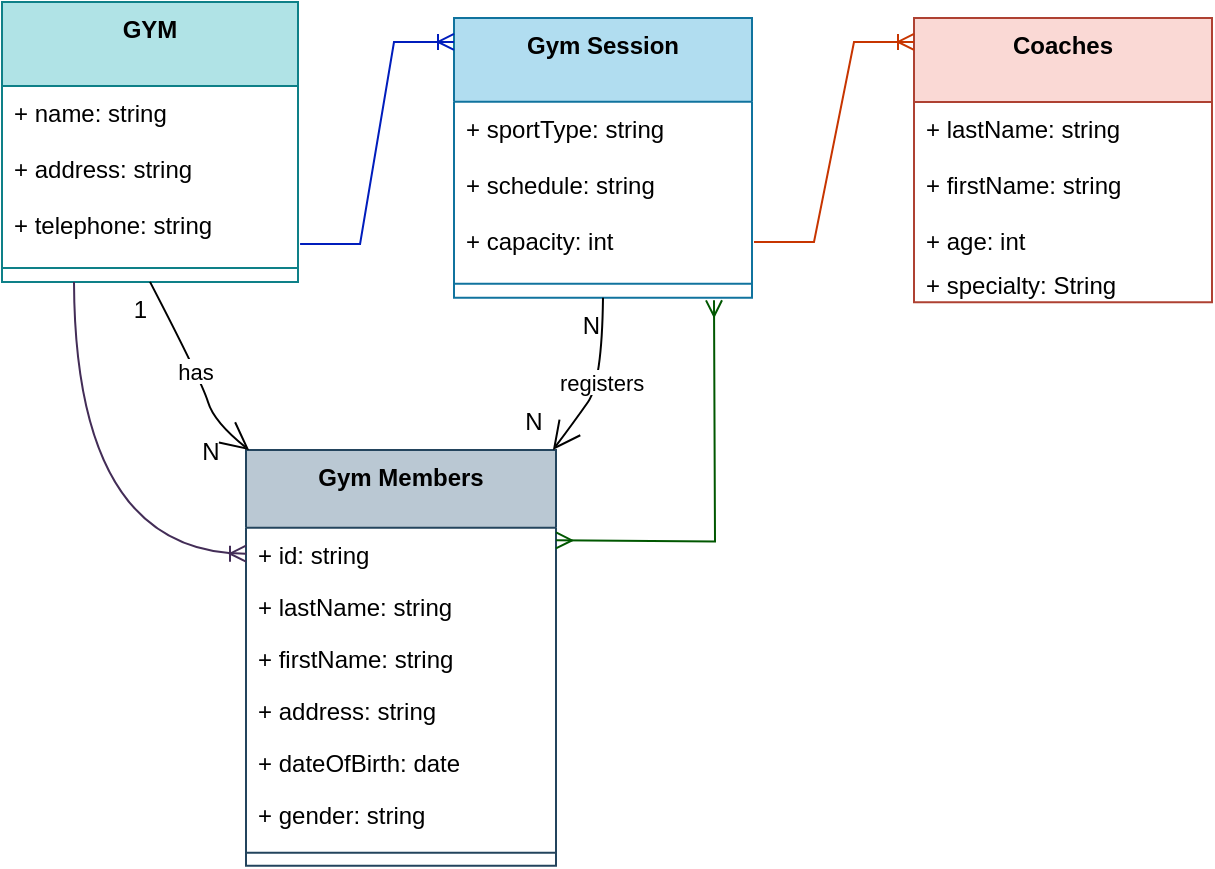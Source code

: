 <mxfile version="24.8.2">
  <diagram name="Page-1" id="i0VhLhqh5kqHaNheRrzI">
    <mxGraphModel dx="1900" dy="519" grid="1" gridSize="10" guides="1" tooltips="1" connect="1" arrows="1" fold="1" page="1" pageScale="1" pageWidth="850" pageHeight="1100" math="0" shadow="0">
      <root>
        <mxCell id="0" />
        <mxCell id="1" parent="0" />
        <mxCell id="2" value="GYM" style="swimlane;fontStyle=1;align=center;verticalAlign=top;childLayout=stackLayout;horizontal=1;startSize=41.95;horizontalStack=0;resizeParent=1;resizeParentMax=0;resizeLast=0;collapsible=0;marginBottom=0;fillColor=#b0e3e6;strokeColor=#0e8088;" parent="1" vertex="1">
          <mxGeometry x="-16" width="148" height="139.95" as="geometry" />
        </mxCell>
        <mxCell id="3" value="+ name: string" style="text;strokeColor=none;fillColor=none;align=left;verticalAlign=top;spacingLeft=4;spacingRight=4;overflow=hidden;rotatable=0;points=[[0,0.5],[1,0.5]];portConstraint=eastwest;" parent="2" vertex="1">
          <mxGeometry y="41.95" width="148" height="28" as="geometry" />
        </mxCell>
        <mxCell id="4" value="+ address: string" style="text;strokeColor=none;fillColor=none;align=left;verticalAlign=top;spacingLeft=4;spacingRight=4;overflow=hidden;rotatable=0;points=[[0,0.5],[1,0.5]];portConstraint=eastwest;" parent="2" vertex="1">
          <mxGeometry y="69.95" width="148" height="28" as="geometry" />
        </mxCell>
        <mxCell id="5" value="+ telephone: string" style="text;strokeColor=none;fillColor=none;align=left;verticalAlign=top;spacingLeft=4;spacingRight=4;overflow=hidden;rotatable=0;points=[[0,0.5],[1,0.5]];portConstraint=eastwest;" parent="2" vertex="1">
          <mxGeometry y="97.95" width="148" height="28" as="geometry" />
        </mxCell>
        <mxCell id="6" style="line;strokeWidth=1;fillColor=none;align=left;verticalAlign=middle;spacingTop=-1;spacingLeft=3;spacingRight=3;rotatable=0;labelPosition=right;points=[];portConstraint=eastwest;strokeColor=inherit;" parent="2" vertex="1">
          <mxGeometry y="125.95" width="148" height="14" as="geometry" />
        </mxCell>
        <mxCell id="7" value="Gym Members" style="swimlane;fontStyle=1;align=center;verticalAlign=top;childLayout=stackLayout;horizontal=1;startSize=38.85;horizontalStack=0;resizeParent=1;resizeParentMax=0;resizeLast=0;collapsible=0;marginBottom=0;fillColor=#bac8d3;strokeColor=#23445d;" parent="1" vertex="1">
          <mxGeometry x="106" y="224" width="155" height="207.85" as="geometry" />
        </mxCell>
        <mxCell id="8" value="+ id: string" style="text;strokeColor=none;fillColor=none;align=left;verticalAlign=top;spacingLeft=4;spacingRight=4;overflow=hidden;rotatable=0;points=[[0,0.5],[1,0.5]];portConstraint=eastwest;" parent="7" vertex="1">
          <mxGeometry y="38.85" width="155" height="26" as="geometry" />
        </mxCell>
        <mxCell id="9" value="+ lastName: string" style="text;strokeColor=none;fillColor=none;align=left;verticalAlign=top;spacingLeft=4;spacingRight=4;overflow=hidden;rotatable=0;points=[[0,0.5],[1,0.5]];portConstraint=eastwest;" parent="7" vertex="1">
          <mxGeometry y="64.85" width="155" height="26" as="geometry" />
        </mxCell>
        <mxCell id="10" value="+ firstName: string" style="text;strokeColor=none;fillColor=none;align=left;verticalAlign=top;spacingLeft=4;spacingRight=4;overflow=hidden;rotatable=0;points=[[0,0.5],[1,0.5]];portConstraint=eastwest;" parent="7" vertex="1">
          <mxGeometry y="90.85" width="155" height="26" as="geometry" />
        </mxCell>
        <mxCell id="11" value="+ address: string" style="text;strokeColor=none;fillColor=none;align=left;verticalAlign=top;spacingLeft=4;spacingRight=4;overflow=hidden;rotatable=0;points=[[0,0.5],[1,0.5]];portConstraint=eastwest;" parent="7" vertex="1">
          <mxGeometry y="116.85" width="155" height="26" as="geometry" />
        </mxCell>
        <mxCell id="12" value="+ dateOfBirth: date" style="text;strokeColor=none;fillColor=none;align=left;verticalAlign=top;spacingLeft=4;spacingRight=4;overflow=hidden;rotatable=0;points=[[0,0.5],[1,0.5]];portConstraint=eastwest;" parent="7" vertex="1">
          <mxGeometry y="142.85" width="155" height="26" as="geometry" />
        </mxCell>
        <mxCell id="13" value="+ gender: string" style="text;strokeColor=none;fillColor=none;align=left;verticalAlign=top;spacingLeft=4;spacingRight=4;overflow=hidden;rotatable=0;points=[[0,0.5],[1,0.5]];portConstraint=eastwest;" parent="7" vertex="1">
          <mxGeometry y="168.85" width="155" height="26" as="geometry" />
        </mxCell>
        <mxCell id="14" style="line;strokeWidth=1;fillColor=none;align=left;verticalAlign=middle;spacingTop=-1;spacingLeft=3;spacingRight=3;rotatable=0;labelPosition=right;points=[];portConstraint=eastwest;strokeColor=inherit;" parent="7" vertex="1">
          <mxGeometry y="194.85" width="155" height="13" as="geometry" />
        </mxCell>
        <mxCell id="15" value="Gym Session" style="swimlane;fontStyle=1;align=center;verticalAlign=top;childLayout=stackLayout;horizontal=1;startSize=41.9;horizontalStack=0;resizeParent=1;resizeParentMax=0;resizeLast=0;collapsible=0;marginBottom=0;fillColor=#b1ddf0;strokeColor=#10739e;" parent="1" vertex="1">
          <mxGeometry x="210" y="8" width="149" height="139.9" as="geometry" />
        </mxCell>
        <mxCell id="16" value="+ sportType: string" style="text;strokeColor=none;fillColor=none;align=left;verticalAlign=top;spacingLeft=4;spacingRight=4;overflow=hidden;rotatable=0;points=[[0,0.5],[1,0.5]];portConstraint=eastwest;" parent="15" vertex="1">
          <mxGeometry y="41.9" width="149" height="28" as="geometry" />
        </mxCell>
        <mxCell id="17" value="+ schedule: string" style="text;strokeColor=none;fillColor=none;align=left;verticalAlign=top;spacingLeft=4;spacingRight=4;overflow=hidden;rotatable=0;points=[[0,0.5],[1,0.5]];portConstraint=eastwest;" parent="15" vertex="1">
          <mxGeometry y="69.9" width="149" height="28" as="geometry" />
        </mxCell>
        <mxCell id="18" value="+ capacity: int" style="text;strokeColor=none;fillColor=none;align=left;verticalAlign=top;spacingLeft=4;spacingRight=4;overflow=hidden;rotatable=0;points=[[0,0.5],[1,0.5]];portConstraint=eastwest;" parent="15" vertex="1">
          <mxGeometry y="97.9" width="149" height="28" as="geometry" />
        </mxCell>
        <mxCell id="19" style="line;strokeWidth=1;fillColor=none;align=left;verticalAlign=middle;spacingTop=-1;spacingLeft=3;spacingRight=3;rotatable=0;labelPosition=right;points=[];portConstraint=eastwest;strokeColor=inherit;" parent="15" vertex="1">
          <mxGeometry y="125.9" width="149" height="14" as="geometry" />
        </mxCell>
        <UserObject label="has" id="20">
          <mxCell style="curved=1;startArrow=none;endArrow=open;endSize=12;exitX=0.5;exitY=1;entryX=0.01;entryY=0;" parent="1" source="2" target="7" edge="1">
            <mxGeometry relative="1" as="geometry">
              <Array as="points">
                <mxPoint x="84" y="190" />
                <mxPoint x="90" y="210" />
              </Array>
            </mxGeometry>
          </mxCell>
        </UserObject>
        <mxCell id="21" value="1" style="edgeLabel;resizable=0;labelBackgroundColor=none;fontSize=12;align=right;verticalAlign=top;" parent="20" vertex="1">
          <mxGeometry x="-1" relative="1" as="geometry" />
        </mxCell>
        <mxCell id="23" value="registers" style="curved=1;startArrow=none;endArrow=open;endSize=12;exitX=0.5;exitY=1;entryX=0.99;entryY=0;" parent="1" source="15" target="7" edge="1">
          <mxGeometry relative="1" as="geometry">
            <Array as="points">
              <mxPoint x="284" y="190" />
              <mxPoint x="270" y="210" />
            </Array>
          </mxGeometry>
        </mxCell>
        <mxCell id="24" value="N" style="edgeLabel;resizable=0;labelBackgroundColor=none;fontSize=12;align=right;verticalAlign=top;" parent="23" vertex="1">
          <mxGeometry x="-1" relative="1" as="geometry" />
        </mxCell>
        <mxCell id="siA6NQy8cqo9MmNUE63l-27" value="Coaches" style="swimlane;fontStyle=1;align=center;verticalAlign=top;childLayout=stackLayout;horizontal=1;startSize=41.9;horizontalStack=0;resizeParent=1;resizeParentMax=0;resizeLast=0;collapsible=0;marginBottom=0;fillColor=#fad9d5;strokeColor=#ae4132;" vertex="1" parent="1">
          <mxGeometry x="440" y="8.05" width="149" height="142.1" as="geometry" />
        </mxCell>
        <mxCell id="siA6NQy8cqo9MmNUE63l-28" value="+ lastName: string" style="text;strokeColor=none;fillColor=none;align=left;verticalAlign=top;spacingLeft=4;spacingRight=4;overflow=hidden;rotatable=0;points=[[0,0.5],[1,0.5]];portConstraint=eastwest;" vertex="1" parent="siA6NQy8cqo9MmNUE63l-27">
          <mxGeometry y="41.9" width="149" height="28" as="geometry" />
        </mxCell>
        <mxCell id="siA6NQy8cqo9MmNUE63l-29" value="+ firstName: string" style="text;strokeColor=none;fillColor=none;align=left;verticalAlign=top;spacingLeft=4;spacingRight=4;overflow=hidden;rotatable=0;points=[[0,0.5],[1,0.5]];portConstraint=eastwest;" vertex="1" parent="siA6NQy8cqo9MmNUE63l-27">
          <mxGeometry y="69.9" width="149" height="28" as="geometry" />
        </mxCell>
        <mxCell id="siA6NQy8cqo9MmNUE63l-30" value="+ age: int" style="text;strokeColor=none;fillColor=none;align=left;verticalAlign=top;spacingLeft=4;spacingRight=4;overflow=hidden;rotatable=0;points=[[0,0.5],[1,0.5]];portConstraint=eastwest;" vertex="1" parent="siA6NQy8cqo9MmNUE63l-27">
          <mxGeometry y="97.9" width="149" height="22.1" as="geometry" />
        </mxCell>
        <mxCell id="siA6NQy8cqo9MmNUE63l-37" value="+ specialty: String" style="text;strokeColor=none;fillColor=none;align=left;verticalAlign=top;spacingLeft=4;spacingRight=4;overflow=hidden;rotatable=0;points=[[0,0.5],[1,0.5]];portConstraint=eastwest;" vertex="1" parent="siA6NQy8cqo9MmNUE63l-27">
          <mxGeometry y="120.0" width="149" height="22.1" as="geometry" />
        </mxCell>
        <mxCell id="siA6NQy8cqo9MmNUE63l-39" value="" style="edgeStyle=entityRelationEdgeStyle;fontSize=12;html=1;endArrow=ERoneToMany;rounded=0;entryX=0;entryY=0.084;entryDx=0;entryDy=0;entryPerimeter=0;fillColor=#fa6800;strokeColor=#C73500;" edge="1" parent="1" target="siA6NQy8cqo9MmNUE63l-27">
          <mxGeometry width="100" height="100" relative="1" as="geometry">
            <mxPoint x="360" y="120" as="sourcePoint" />
            <mxPoint x="450" y="20" as="targetPoint" />
          </mxGeometry>
        </mxCell>
        <mxCell id="siA6NQy8cqo9MmNUE63l-40" value="" style="edgeStyle=entityRelationEdgeStyle;fontSize=12;html=1;endArrow=ERoneToMany;rounded=0;entryX=0;entryY=0.084;entryDx=0;entryDy=0;entryPerimeter=0;exitX=1.007;exitY=0.823;exitDx=0;exitDy=0;exitPerimeter=0;fillColor=#0050ef;strokeColor=#001DBC;" edge="1" parent="1" source="5">
          <mxGeometry width="100" height="100" relative="1" as="geometry">
            <mxPoint x="140" y="120" as="sourcePoint" />
            <mxPoint x="210" y="19.98" as="targetPoint" />
          </mxGeometry>
        </mxCell>
        <mxCell id="siA6NQy8cqo9MmNUE63l-41" value="" style="edgeStyle=orthogonalEdgeStyle;fontSize=12;html=1;endArrow=ERmany;startArrow=ERmany;rounded=0;fillColor=#008a00;strokeColor=#005700;" edge="1" parent="1">
          <mxGeometry width="100" height="100" relative="1" as="geometry">
            <mxPoint x="261" y="269.15" as="sourcePoint" />
            <mxPoint x="340" y="149.15" as="targetPoint" />
          </mxGeometry>
        </mxCell>
        <mxCell id="siA6NQy8cqo9MmNUE63l-42" value="" style="edgeStyle=orthogonalEdgeStyle;fontSize=12;html=1;endArrow=ERoneToMany;rounded=0;curved=1;entryX=0;entryY=0.5;entryDx=0;entryDy=0;fillColor=#76608a;strokeColor=#432D57;" edge="1" parent="1" target="8">
          <mxGeometry width="100" height="100" relative="1" as="geometry">
            <mxPoint x="20" y="139.95" as="sourcePoint" />
            <mxPoint x="-80" y="239.95" as="targetPoint" />
          </mxGeometry>
        </mxCell>
        <mxCell id="siA6NQy8cqo9MmNUE63l-56" value="N" style="text;strokeColor=none;align=center;fillColor=none;html=1;verticalAlign=middle;whiteSpace=wrap;rounded=0;" vertex="1" parent="1">
          <mxGeometry x="240" y="200" width="20" height="20" as="geometry" />
        </mxCell>
        <mxCell id="siA6NQy8cqo9MmNUE63l-62" value="N" style="text;strokeColor=none;align=center;fillColor=none;html=1;verticalAlign=middle;whiteSpace=wrap;rounded=0;" vertex="1" parent="1">
          <mxGeometry x="80" y="220" width="17" height="10" as="geometry" />
        </mxCell>
      </root>
    </mxGraphModel>
  </diagram>
</mxfile>
